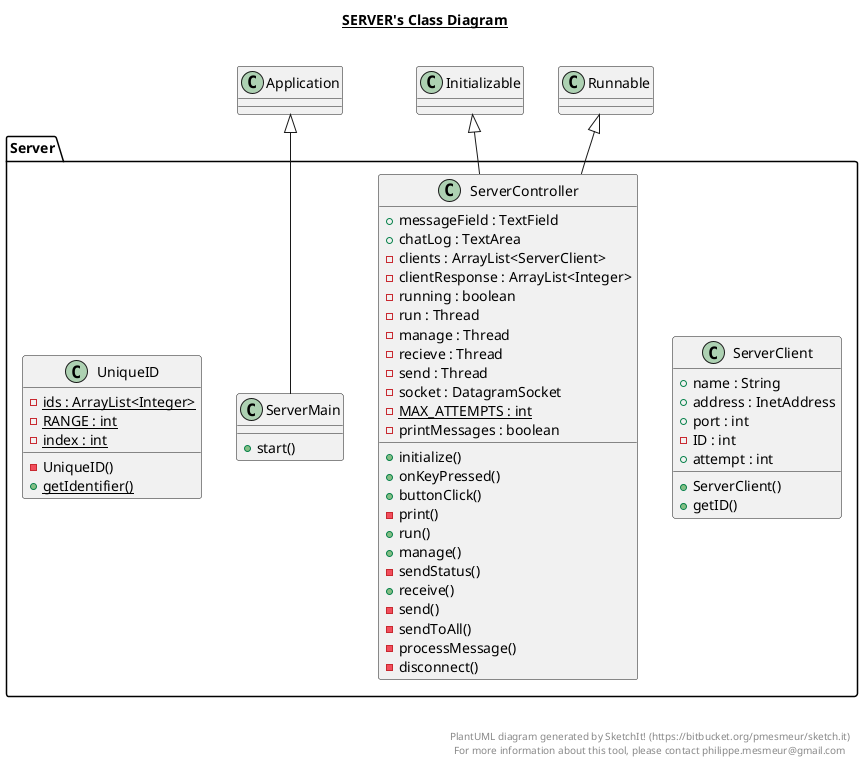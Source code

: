 @startuml

title __SERVER's Class Diagram__\n

  package Server {
    class ServerClient {
        + name : String
        + address : InetAddress
        + port : int
        - ID : int
        + attempt : int
        + ServerClient()
        + getID()
    }
  }
  

  package Server {
    class ServerController {
        + messageField : TextField
        + chatLog : TextArea
        - clients : ArrayList<ServerClient>
        - clientResponse : ArrayList<Integer>
        - running : boolean
        - run : Thread
        - manage : Thread
        - recieve : Thread
        - send : Thread
        - socket : DatagramSocket
        {static} - MAX_ATTEMPTS : int
        - printMessages : boolean
        + initialize()
        + onKeyPressed()
        + buttonClick()
        - print()
        + run()
        + manage()
        - sendStatus()
        + receive()
        - send()
        - sendToAll()
        - processMessage()
        - disconnect()
    }
  }
  

  package Server {
    class ServerMain {
        + start()
    }
  }
  

  package Server {
    class UniqueID {
        {static} - ids : ArrayList<Integer>
        {static} - RANGE : int
        {static} - index : int
        - UniqueID()
        {static} + getIdentifier()
    }
  }
  

  ServerController -up-|> Runnable
  ServerController -up-|> Initializable
  ServerMain -up-|> Application


right footer


PlantUML diagram generated by SketchIt! (https://bitbucket.org/pmesmeur/sketch.it)
For more information about this tool, please contact philippe.mesmeur@gmail.com
endfooter

@enduml
